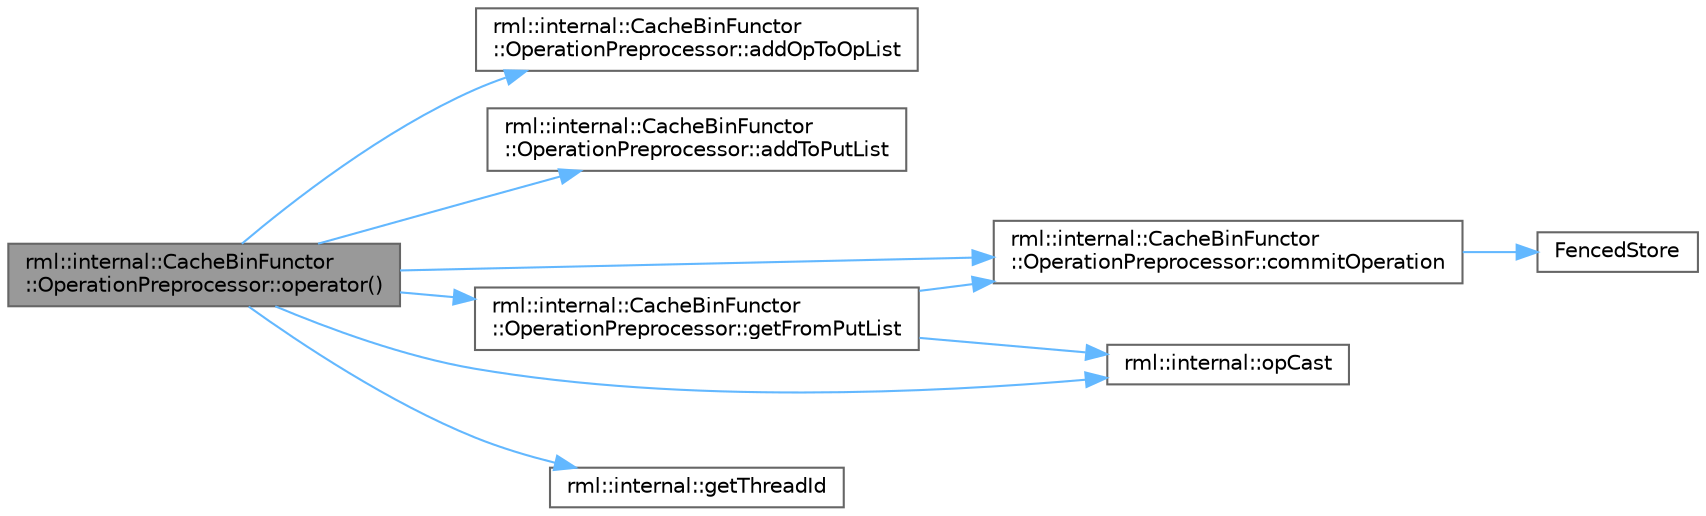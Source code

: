 digraph "rml::internal::CacheBinFunctor::OperationPreprocessor::operator()"
{
 // LATEX_PDF_SIZE
  bgcolor="transparent";
  edge [fontname=Helvetica,fontsize=10,labelfontname=Helvetica,labelfontsize=10];
  node [fontname=Helvetica,fontsize=10,shape=box,height=0.2,width=0.4];
  rankdir="LR";
  Node1 [id="Node000001",label="rml::internal::CacheBinFunctor\l::OperationPreprocessor::operator()",height=0.2,width=0.4,color="gray40", fillcolor="grey60", style="filled", fontcolor="black",tooltip=" "];
  Node1 -> Node2 [id="edge1_Node000001_Node000002",color="steelblue1",style="solid",tooltip=" "];
  Node2 [id="Node000002",label="rml::internal::CacheBinFunctor\l::OperationPreprocessor::addOpToOpList",height=0.2,width=0.4,color="grey40", fillcolor="white", style="filled",URL="$classrml_1_1internal_1_1_cache_bin_functor_1_1_operation_preprocessor.html#a8af44d38b771402098be3784ec767646",tooltip=" "];
  Node1 -> Node3 [id="edge2_Node000001_Node000003",color="steelblue1",style="solid",tooltip=" "];
  Node3 [id="Node000003",label="rml::internal::CacheBinFunctor\l::OperationPreprocessor::addToPutList",height=0.2,width=0.4,color="grey40", fillcolor="white", style="filled",URL="$classrml_1_1internal_1_1_cache_bin_functor_1_1_operation_preprocessor.html#a8504f00099c02daa0e43c95498e6fc10",tooltip=" "];
  Node1 -> Node4 [id="edge3_Node000001_Node000004",color="steelblue1",style="solid",tooltip=" "];
  Node4 [id="Node000004",label="rml::internal::CacheBinFunctor\l::OperationPreprocessor::commitOperation",height=0.2,width=0.4,color="grey40", fillcolor="white", style="filled",URL="$classrml_1_1internal_1_1_cache_bin_functor_1_1_operation_preprocessor.html#a690f5e4d50f8a091ae8401c755a43201",tooltip=" "];
  Node4 -> Node5 [id="edge4_Node000004_Node000005",color="steelblue1",style="solid",tooltip=" "];
  Node5 [id="Node000005",label="FencedStore",height=0.2,width=0.4,color="grey40", fillcolor="white", style="filled",URL="$_synchronize_8h.html#a19886ee3899c0a2435ea9840116ea325",tooltip=" "];
  Node1 -> Node6 [id="edge5_Node000001_Node000006",color="steelblue1",style="solid",tooltip=" "];
  Node6 [id="Node000006",label="rml::internal::CacheBinFunctor\l::OperationPreprocessor::getFromPutList",height=0.2,width=0.4,color="grey40", fillcolor="white", style="filled",URL="$classrml_1_1internal_1_1_cache_bin_functor_1_1_operation_preprocessor.html#a0e19f04724c9340c92a9df934ec5cf38",tooltip=" "];
  Node6 -> Node4 [id="edge6_Node000006_Node000004",color="steelblue1",style="solid",tooltip=" "];
  Node6 -> Node7 [id="edge7_Node000006_Node000007",color="steelblue1",style="solid",tooltip=" "];
  Node7 [id="Node000007",label="rml::internal::opCast",height=0.2,width=0.4,color="grey40", fillcolor="white", style="filled",URL="$namespacerml_1_1internal.html#a3b44672eb667dbaebd9c9bb4ed8f50ab",tooltip=" "];
  Node1 -> Node8 [id="edge8_Node000001_Node000008",color="steelblue1",style="solid",tooltip=" "];
  Node8 [id="Node000008",label="rml::internal::getThreadId",height=0.2,width=0.4,color="grey40", fillcolor="white", style="filled",URL="$namespacerml_1_1internal.html#a2877b2db91c23b8b7eb1d37891c40b2b",tooltip=" "];
  Node1 -> Node7 [id="edge9_Node000001_Node000007",color="steelblue1",style="solid",tooltip=" "];
}
